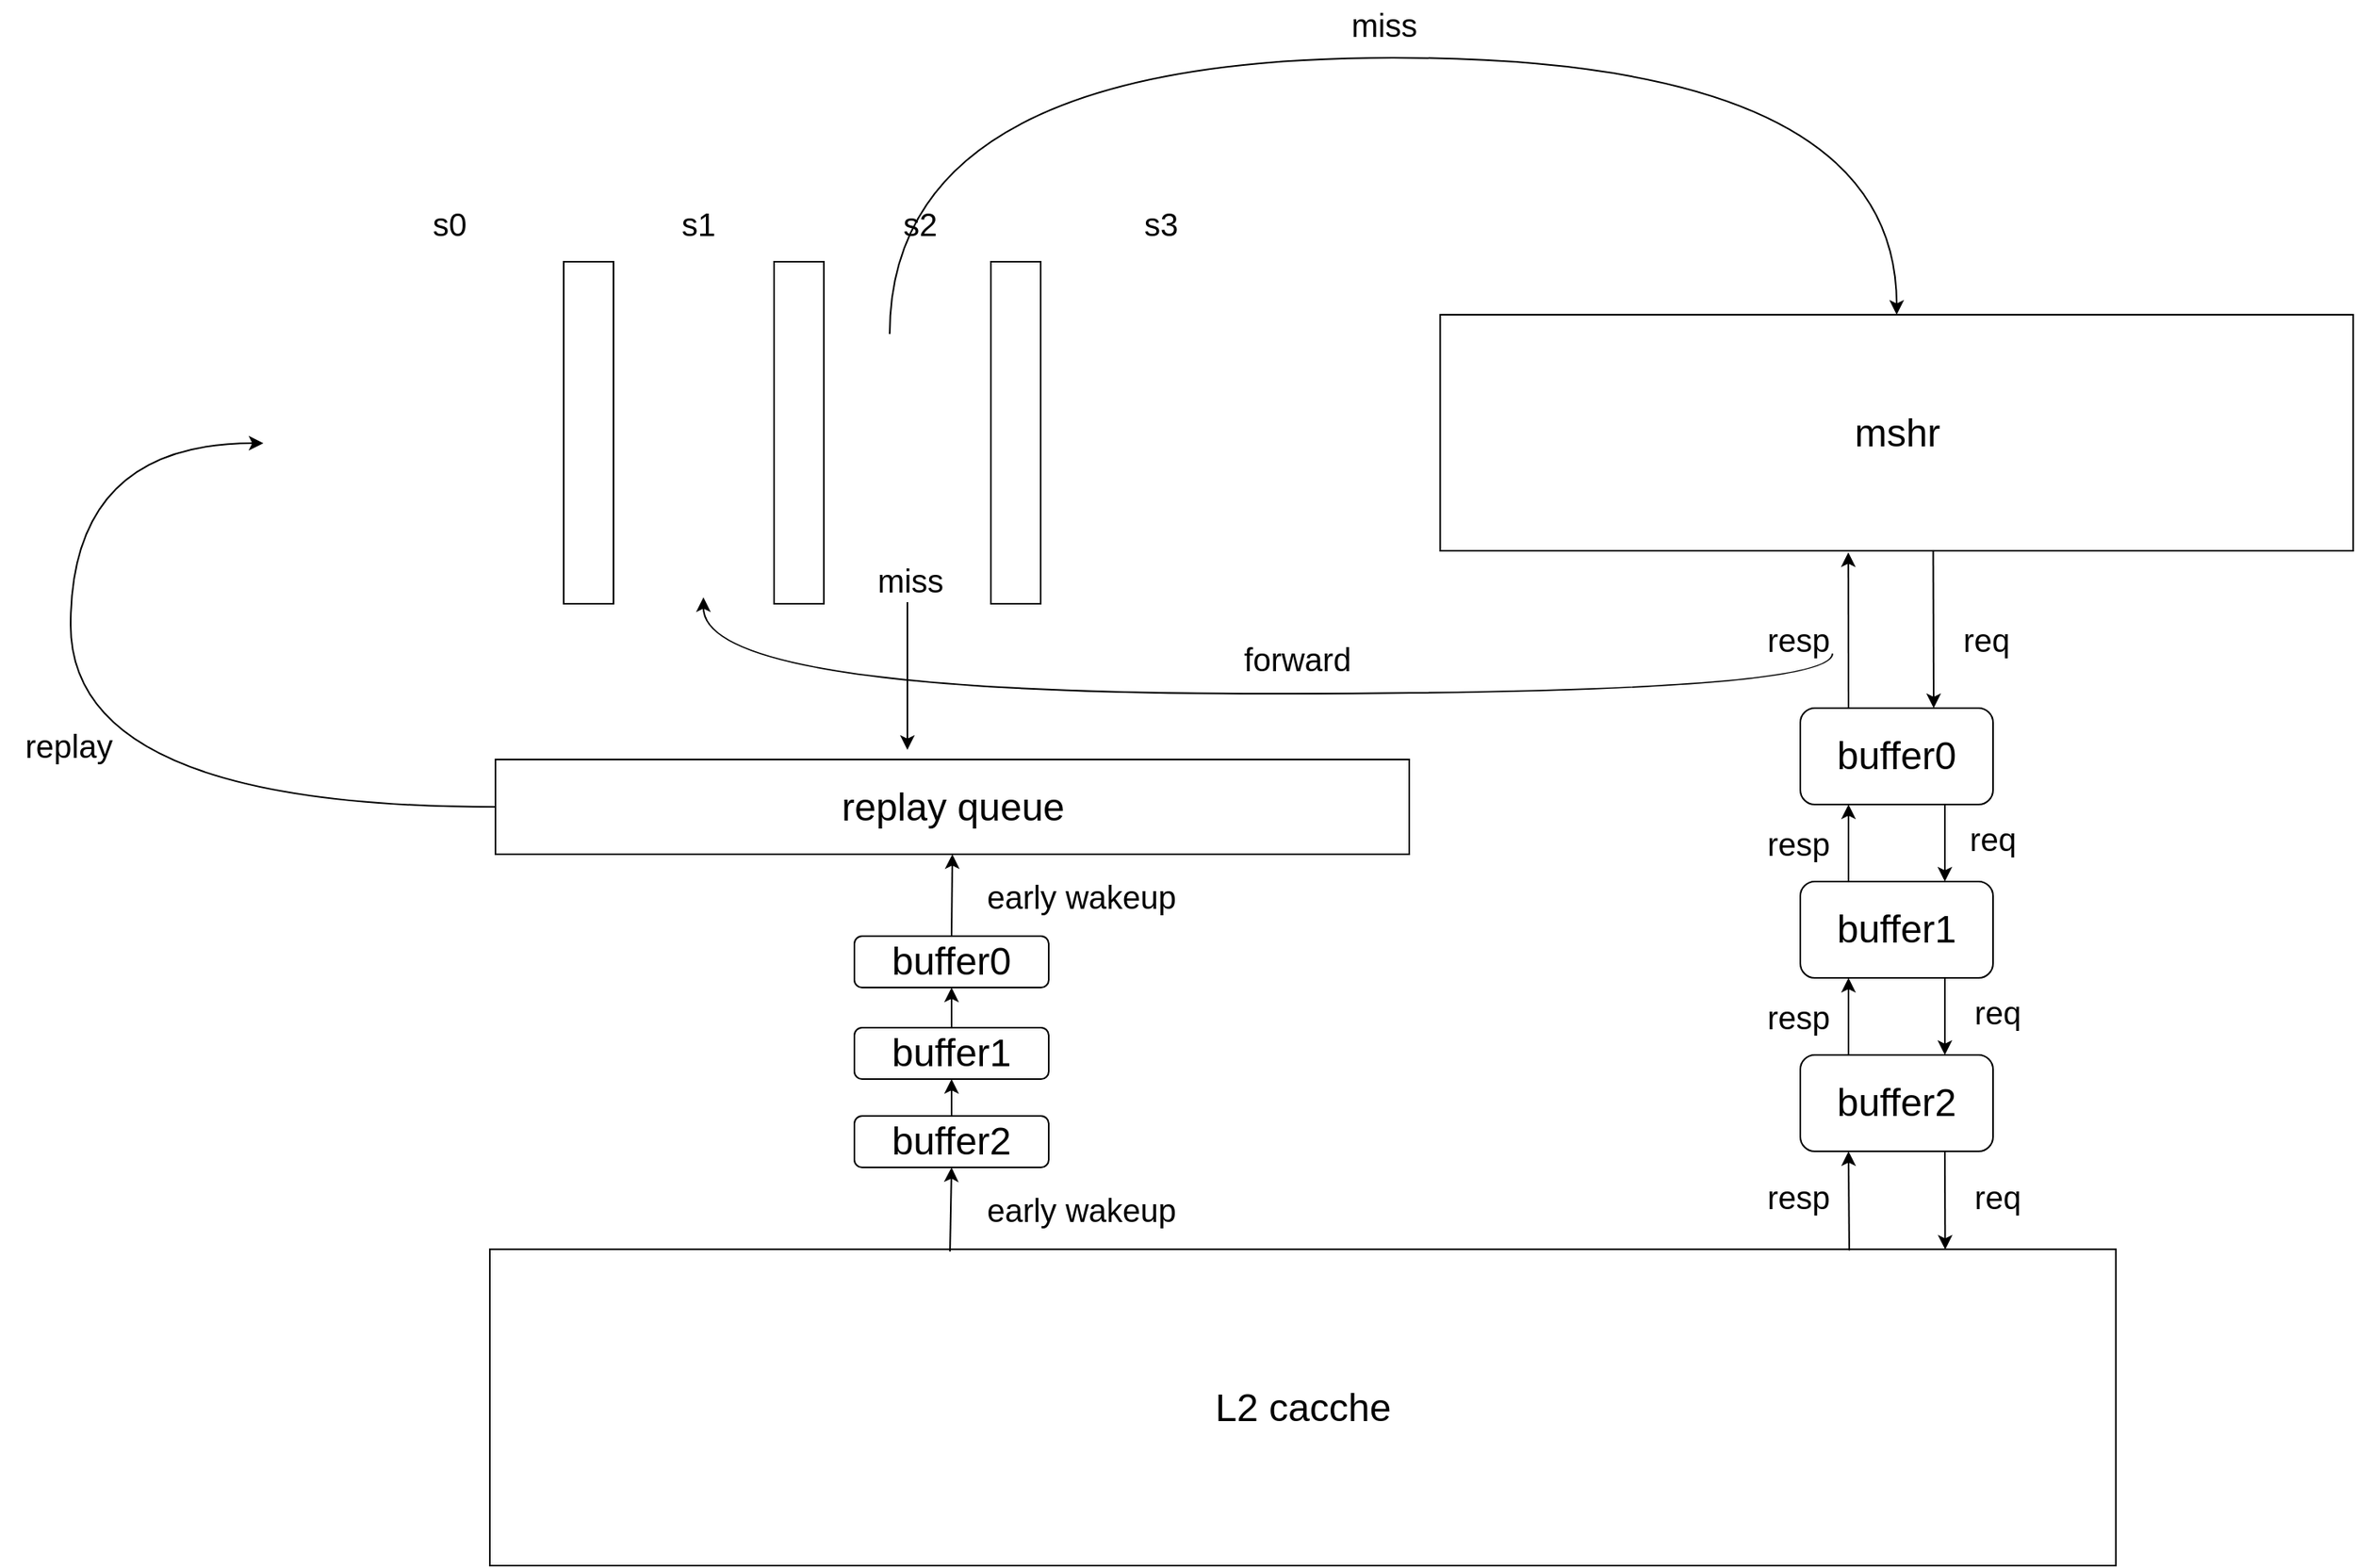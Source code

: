 <mxfile version="21.1.4" type="github">
  <diagram name="第 1 页" id="Qr6vakDrju1xn6KvEsF8">
    <mxGraphModel dx="2074" dy="1060" grid="0" gridSize="10" guides="1" tooltips="1" connect="1" arrows="1" fold="1" page="1" pageScale="1" pageWidth="2339" pageHeight="3300" math="0" shadow="0">
      <root>
        <mxCell id="0" />
        <mxCell id="1" parent="0" />
        <mxCell id="yIvQLH9KiMLjOAJsWwCe-1" value="" style="rounded=0;whiteSpace=wrap;html=1;" parent="1" vertex="1">
          <mxGeometry x="431" y="246" width="31" height="213" as="geometry" />
        </mxCell>
        <mxCell id="yIvQLH9KiMLjOAJsWwCe-2" value="" style="rounded=0;whiteSpace=wrap;html=1;" parent="1" vertex="1">
          <mxGeometry x="562" y="246" width="31" height="213" as="geometry" />
        </mxCell>
        <mxCell id="yIvQLH9KiMLjOAJsWwCe-3" value="" style="rounded=0;whiteSpace=wrap;html=1;" parent="1" vertex="1">
          <mxGeometry x="697" y="246" width="31" height="213" as="geometry" />
        </mxCell>
        <mxCell id="yIvQLH9KiMLjOAJsWwCe-5" value="&lt;font style=&quot;font-size: 20px;&quot;&gt;s0&lt;/font&gt;" style="text;html=1;strokeColor=none;fillColor=none;align=center;verticalAlign=middle;whiteSpace=wrap;rounded=0;" parent="1" vertex="1">
          <mxGeometry x="330" y="207" width="60" height="30" as="geometry" />
        </mxCell>
        <mxCell id="yIvQLH9KiMLjOAJsWwCe-6" value="&lt;span style=&quot;font-size: 20px;&quot;&gt;s1&lt;/span&gt;" style="text;html=1;strokeColor=none;fillColor=none;align=center;verticalAlign=middle;whiteSpace=wrap;rounded=0;" parent="1" vertex="1">
          <mxGeometry x="485" y="207" width="60" height="30" as="geometry" />
        </mxCell>
        <mxCell id="yIvQLH9KiMLjOAJsWwCe-7" value="&lt;font style=&quot;font-size: 20px;&quot;&gt;s2&lt;/font&gt;" style="text;html=1;strokeColor=none;fillColor=none;align=center;verticalAlign=middle;whiteSpace=wrap;rounded=0;" parent="1" vertex="1">
          <mxGeometry x="623" y="207" width="60" height="30" as="geometry" />
        </mxCell>
        <mxCell id="yIvQLH9KiMLjOAJsWwCe-8" value="&lt;font style=&quot;font-size: 20px;&quot;&gt;s3&lt;/font&gt;" style="text;html=1;strokeColor=none;fillColor=none;align=center;verticalAlign=middle;whiteSpace=wrap;rounded=0;" parent="1" vertex="1">
          <mxGeometry x="773" y="207" width="60" height="30" as="geometry" />
        </mxCell>
        <mxCell id="yIvQLH9KiMLjOAJsWwCe-9" value="&lt;font style=&quot;font-size: 24px;&quot;&gt;mshr&lt;/font&gt;" style="rounded=0;whiteSpace=wrap;html=1;" parent="1" vertex="1">
          <mxGeometry x="976.75" y="279" width="568.5" height="147" as="geometry" />
        </mxCell>
        <mxCell id="yIvQLH9KiMLjOAJsWwCe-10" value="&lt;font style=&quot;font-size: 24px;&quot;&gt;buffer0&lt;/font&gt;" style="rounded=1;whiteSpace=wrap;html=1;" parent="1" vertex="1">
          <mxGeometry x="1201" y="524" width="120" height="60" as="geometry" />
        </mxCell>
        <mxCell id="yIvQLH9KiMLjOAJsWwCe-11" value="&lt;font style=&quot;font-size: 24px;&quot;&gt;buffer1&lt;/font&gt;" style="rounded=1;whiteSpace=wrap;html=1;" parent="1" vertex="1">
          <mxGeometry x="1201" y="632" width="120" height="60" as="geometry" />
        </mxCell>
        <mxCell id="yIvQLH9KiMLjOAJsWwCe-12" value="&lt;font style=&quot;font-size: 24px;&quot;&gt;buffer2&lt;/font&gt;" style="rounded=1;whiteSpace=wrap;html=1;" parent="1" vertex="1">
          <mxGeometry x="1201" y="740" width="120" height="60" as="geometry" />
        </mxCell>
        <mxCell id="yIvQLH9KiMLjOAJsWwCe-13" value="&lt;font style=&quot;font-size: 24px;&quot;&gt;L2 cacche&lt;/font&gt;" style="rounded=0;whiteSpace=wrap;html=1;" parent="1" vertex="1">
          <mxGeometry x="385" y="861" width="1012.5" height="197" as="geometry" />
        </mxCell>
        <mxCell id="yIvQLH9KiMLjOAJsWwCe-14" value="" style="endArrow=classic;html=1;rounded=0;exitX=0.54;exitY=1;exitDx=0;exitDy=0;exitPerimeter=0;entryX=0.692;entryY=0;entryDx=0;entryDy=0;entryPerimeter=0;" parent="1" source="yIvQLH9KiMLjOAJsWwCe-9" target="yIvQLH9KiMLjOAJsWwCe-10" edge="1">
          <mxGeometry width="50" height="50" relative="1" as="geometry">
            <mxPoint x="1642" y="538" as="sourcePoint" />
            <mxPoint x="1692" y="488" as="targetPoint" />
          </mxGeometry>
        </mxCell>
        <mxCell id="yIvQLH9KiMLjOAJsWwCe-15" value="" style="endArrow=classic;html=1;rounded=0;exitX=0.75;exitY=1;exitDx=0;exitDy=0;entryX=0.75;entryY=0;entryDx=0;entryDy=0;" parent="1" source="yIvQLH9KiMLjOAJsWwCe-10" target="yIvQLH9KiMLjOAJsWwCe-11" edge="1">
          <mxGeometry width="50" height="50" relative="1" as="geometry">
            <mxPoint x="1531" y="549" as="sourcePoint" />
            <mxPoint x="1531" y="711" as="targetPoint" />
          </mxGeometry>
        </mxCell>
        <mxCell id="yIvQLH9KiMLjOAJsWwCe-16" value="" style="endArrow=classic;html=1;rounded=0;exitX=0.75;exitY=1;exitDx=0;exitDy=0;entryX=0.75;entryY=0;entryDx=0;entryDy=0;" parent="1" source="yIvQLH9KiMLjOAJsWwCe-11" target="yIvQLH9KiMLjOAJsWwCe-12" edge="1">
          <mxGeometry width="50" height="50" relative="1" as="geometry">
            <mxPoint x="1436" y="644" as="sourcePoint" />
            <mxPoint x="1436" y="692" as="targetPoint" />
          </mxGeometry>
        </mxCell>
        <mxCell id="yIvQLH9KiMLjOAJsWwCe-17" value="" style="endArrow=classic;html=1;rounded=0;exitX=0.75;exitY=1;exitDx=0;exitDy=0;entryX=0.895;entryY=0.001;entryDx=0;entryDy=0;entryPerimeter=0;" parent="1" source="yIvQLH9KiMLjOAJsWwCe-12" target="yIvQLH9KiMLjOAJsWwCe-13" edge="1">
          <mxGeometry width="50" height="50" relative="1" as="geometry">
            <mxPoint x="1432" y="752" as="sourcePoint" />
            <mxPoint x="1432" y="800" as="targetPoint" />
          </mxGeometry>
        </mxCell>
        <mxCell id="yIvQLH9KiMLjOAJsWwCe-18" value="" style="endArrow=classic;html=1;rounded=0;exitX=0.836;exitY=0.004;exitDx=0;exitDy=0;entryX=0.25;entryY=1;entryDx=0;entryDy=0;exitPerimeter=0;" parent="1" source="yIvQLH9KiMLjOAJsWwCe-13" target="yIvQLH9KiMLjOAJsWwCe-12" edge="1">
          <mxGeometry width="50" height="50" relative="1" as="geometry">
            <mxPoint x="1301" y="810" as="sourcePoint" />
            <mxPoint x="1301" y="871" as="targetPoint" />
          </mxGeometry>
        </mxCell>
        <mxCell id="yIvQLH9KiMLjOAJsWwCe-19" value="" style="endArrow=classic;html=1;rounded=0;exitX=0.25;exitY=0;exitDx=0;exitDy=0;entryX=0.25;entryY=1;entryDx=0;entryDy=0;" parent="1" source="yIvQLH9KiMLjOAJsWwCe-12" target="yIvQLH9KiMLjOAJsWwCe-11" edge="1">
          <mxGeometry width="50" height="50" relative="1" as="geometry">
            <mxPoint x="1241" y="872" as="sourcePoint" />
            <mxPoint x="1241" y="810" as="targetPoint" />
          </mxGeometry>
        </mxCell>
        <mxCell id="yIvQLH9KiMLjOAJsWwCe-20" value="" style="endArrow=classic;html=1;rounded=0;entryX=0.25;entryY=1;entryDx=0;entryDy=0;exitX=0.25;exitY=0;exitDx=0;exitDy=0;" parent="1" source="yIvQLH9KiMLjOAJsWwCe-11" target="yIvQLH9KiMLjOAJsWwCe-10" edge="1">
          <mxGeometry width="50" height="50" relative="1" as="geometry">
            <mxPoint x="1261" y="623" as="sourcePoint" />
            <mxPoint x="1241" y="702" as="targetPoint" />
          </mxGeometry>
        </mxCell>
        <mxCell id="yIvQLH9KiMLjOAJsWwCe-21" value="" style="endArrow=classic;html=1;rounded=0;exitX=0.25;exitY=0;exitDx=0;exitDy=0;entryX=0.447;entryY=1.007;entryDx=0;entryDy=0;entryPerimeter=0;" parent="1" source="yIvQLH9KiMLjOAJsWwCe-10" target="yIvQLH9KiMLjOAJsWwCe-9" edge="1">
          <mxGeometry width="50" height="50" relative="1" as="geometry">
            <mxPoint x="1234" y="494" as="sourcePoint" />
            <mxPoint x="1225" y="433" as="targetPoint" />
          </mxGeometry>
        </mxCell>
        <mxCell id="yIvQLH9KiMLjOAJsWwCe-22" value="" style="endArrow=classic;html=1;rounded=0;entryX=0.5;entryY=0;entryDx=0;entryDy=0;edgeStyle=orthogonalEdgeStyle;curved=1;" parent="1" target="yIvQLH9KiMLjOAJsWwCe-9" edge="1">
          <mxGeometry width="50" height="50" relative="1" as="geometry">
            <mxPoint x="634" y="291" as="sourcePoint" />
            <mxPoint x="914" y="48" as="targetPoint" />
            <Array as="points">
              <mxPoint x="634" y="119" />
              <mxPoint x="1261" y="119" />
            </Array>
          </mxGeometry>
        </mxCell>
        <mxCell id="yIvQLH9KiMLjOAJsWwCe-23" value="&lt;span style=&quot;font-size: 24px;&quot;&gt;replay queue&lt;/span&gt;" style="rounded=0;whiteSpace=wrap;html=1;" parent="1" vertex="1">
          <mxGeometry x="388.5" y="556" width="569" height="59" as="geometry" />
        </mxCell>
        <mxCell id="yIvQLH9KiMLjOAJsWwCe-25" value="&lt;font style=&quot;font-size: 24px;&quot;&gt;buffer0&lt;/font&gt;" style="rounded=1;whiteSpace=wrap;html=1;" parent="1" vertex="1">
          <mxGeometry x="612" y="666" width="121" height="32" as="geometry" />
        </mxCell>
        <mxCell id="yIvQLH9KiMLjOAJsWwCe-28" value="&lt;font style=&quot;font-size: 24px;&quot;&gt;buffer1&lt;/font&gt;" style="rounded=1;whiteSpace=wrap;html=1;" parent="1" vertex="1">
          <mxGeometry x="612" y="723" width="121" height="32" as="geometry" />
        </mxCell>
        <mxCell id="yIvQLH9KiMLjOAJsWwCe-29" value="&lt;font style=&quot;font-size: 24px;&quot;&gt;buffer2&lt;/font&gt;" style="rounded=1;whiteSpace=wrap;html=1;" parent="1" vertex="1">
          <mxGeometry x="612" y="778" width="121" height="32" as="geometry" />
        </mxCell>
        <mxCell id="yIvQLH9KiMLjOAJsWwCe-30" value="" style="endArrow=classic;html=1;rounded=0;entryX=0.5;entryY=1;entryDx=0;entryDy=0;exitX=0.283;exitY=0.007;exitDx=0;exitDy=0;exitPerimeter=0;" parent="1" source="yIvQLH9KiMLjOAJsWwCe-13" target="yIvQLH9KiMLjOAJsWwCe-29" edge="1">
          <mxGeometry width="50" height="50" relative="1" as="geometry">
            <mxPoint x="673" y="857" as="sourcePoint" />
            <mxPoint x="660" y="855" as="targetPoint" />
          </mxGeometry>
        </mxCell>
        <mxCell id="yIvQLH9KiMLjOAJsWwCe-31" value="" style="endArrow=classic;html=1;rounded=0;entryX=0.5;entryY=1;entryDx=0;entryDy=0;exitX=0.5;exitY=0;exitDx=0;exitDy=0;" parent="1" source="yIvQLH9KiMLjOAJsWwCe-29" target="yIvQLH9KiMLjOAJsWwCe-28" edge="1">
          <mxGeometry width="50" height="50" relative="1" as="geometry">
            <mxPoint x="676" y="786" as="sourcePoint" />
            <mxPoint x="683" y="827" as="targetPoint" />
          </mxGeometry>
        </mxCell>
        <mxCell id="yIvQLH9KiMLjOAJsWwCe-32" value="" style="endArrow=classic;html=1;rounded=0;entryX=0.5;entryY=1;entryDx=0;entryDy=0;exitX=0.5;exitY=0;exitDx=0;exitDy=0;" parent="1" source="yIvQLH9KiMLjOAJsWwCe-28" target="yIvQLH9KiMLjOAJsWwCe-25" edge="1">
          <mxGeometry width="50" height="50" relative="1" as="geometry">
            <mxPoint x="683" y="795" as="sourcePoint" />
            <mxPoint x="683" y="774" as="targetPoint" />
          </mxGeometry>
        </mxCell>
        <mxCell id="yIvQLH9KiMLjOAJsWwCe-33" value="" style="endArrow=classic;html=1;rounded=0;entryX=0.5;entryY=1;entryDx=0;entryDy=0;exitX=0.5;exitY=0;exitDx=0;exitDy=0;" parent="1" source="yIvQLH9KiMLjOAJsWwCe-25" target="yIvQLH9KiMLjOAJsWwCe-23" edge="1">
          <mxGeometry width="50" height="50" relative="1" as="geometry">
            <mxPoint x="693" y="805" as="sourcePoint" />
            <mxPoint x="693" y="784" as="targetPoint" />
          </mxGeometry>
        </mxCell>
        <mxCell id="yIvQLH9KiMLjOAJsWwCe-34" value="" style="endArrow=classic;html=1;rounded=0;edgeStyle=orthogonalEdgeStyle;curved=1;exitX=0;exitY=0.5;exitDx=0;exitDy=0;" parent="1" source="yIvQLH9KiMLjOAJsWwCe-23" edge="1">
          <mxGeometry width="50" height="50" relative="1" as="geometry">
            <mxPoint x="639" y="522" as="sourcePoint" />
            <mxPoint x="244" y="359" as="targetPoint" />
            <Array as="points">
              <mxPoint x="124" y="586" />
              <mxPoint x="124" y="359" />
            </Array>
          </mxGeometry>
        </mxCell>
        <mxCell id="yIvQLH9KiMLjOAJsWwCe-36" value="" style="endArrow=classic;html=1;rounded=0;edgeStyle=orthogonalEdgeStyle;curved=1;" parent="1" edge="1">
          <mxGeometry width="50" height="50" relative="1" as="geometry">
            <mxPoint x="1221" y="490" as="sourcePoint" />
            <mxPoint x="518" y="455" as="targetPoint" />
            <Array as="points">
              <mxPoint x="1221" y="515" />
              <mxPoint x="518" y="515" />
            </Array>
          </mxGeometry>
        </mxCell>
        <mxCell id="yIvQLH9KiMLjOAJsWwCe-37" value="&lt;font style=&quot;font-size: 20px;&quot;&gt;miss&lt;/font&gt;" style="text;html=1;strokeColor=none;fillColor=none;align=center;verticalAlign=middle;whiteSpace=wrap;rounded=0;" parent="1" vertex="1">
          <mxGeometry x="912" y="83" width="60" height="30" as="geometry" />
        </mxCell>
        <mxCell id="yIvQLH9KiMLjOAJsWwCe-38" value="&lt;font style=&quot;font-size: 20px;&quot;&gt;req&lt;/font&gt;" style="text;html=1;strokeColor=none;fillColor=none;align=center;verticalAlign=middle;whiteSpace=wrap;rounded=0;" parent="1" vertex="1">
          <mxGeometry x="1287" y="466" width="60" height="30" as="geometry" />
        </mxCell>
        <mxCell id="yIvQLH9KiMLjOAJsWwCe-39" value="&lt;font style=&quot;font-size: 20px;&quot;&gt;req&lt;/font&gt;" style="text;html=1;strokeColor=none;fillColor=none;align=center;verticalAlign=middle;whiteSpace=wrap;rounded=0;" parent="1" vertex="1">
          <mxGeometry x="1291" y="590" width="60" height="30" as="geometry" />
        </mxCell>
        <mxCell id="yIvQLH9KiMLjOAJsWwCe-40" value="&lt;font style=&quot;font-size: 20px;&quot;&gt;req&lt;/font&gt;" style="text;html=1;strokeColor=none;fillColor=none;align=center;verticalAlign=middle;whiteSpace=wrap;rounded=0;" parent="1" vertex="1">
          <mxGeometry x="1294" y="698" width="60" height="30" as="geometry" />
        </mxCell>
        <mxCell id="yIvQLH9KiMLjOAJsWwCe-41" value="&lt;font style=&quot;font-size: 20px;&quot;&gt;req&lt;/font&gt;" style="text;html=1;strokeColor=none;fillColor=none;align=center;verticalAlign=middle;whiteSpace=wrap;rounded=0;" parent="1" vertex="1">
          <mxGeometry x="1294" y="813" width="60" height="30" as="geometry" />
        </mxCell>
        <mxCell id="yIvQLH9KiMLjOAJsWwCe-42" value="&lt;font style=&quot;font-size: 20px;&quot;&gt;resp&lt;/font&gt;" style="text;html=1;strokeColor=none;fillColor=none;align=center;verticalAlign=middle;whiteSpace=wrap;rounded=0;" parent="1" vertex="1">
          <mxGeometry x="1170" y="813" width="60" height="30" as="geometry" />
        </mxCell>
        <mxCell id="yIvQLH9KiMLjOAJsWwCe-43" value="&lt;font style=&quot;font-size: 20px;&quot;&gt;resp&lt;/font&gt;" style="text;html=1;strokeColor=none;fillColor=none;align=center;verticalAlign=middle;whiteSpace=wrap;rounded=0;" parent="1" vertex="1">
          <mxGeometry x="1170" y="701" width="60" height="30" as="geometry" />
        </mxCell>
        <mxCell id="yIvQLH9KiMLjOAJsWwCe-44" value="&lt;font style=&quot;font-size: 20px;&quot;&gt;resp&lt;/font&gt;" style="text;html=1;strokeColor=none;fillColor=none;align=center;verticalAlign=middle;whiteSpace=wrap;rounded=0;" parent="1" vertex="1">
          <mxGeometry x="1170" y="593" width="60" height="30" as="geometry" />
        </mxCell>
        <mxCell id="yIvQLH9KiMLjOAJsWwCe-45" value="&lt;font style=&quot;font-size: 20px;&quot;&gt;resp&lt;/font&gt;" style="text;html=1;strokeColor=none;fillColor=none;align=center;verticalAlign=middle;whiteSpace=wrap;rounded=0;" parent="1" vertex="1">
          <mxGeometry x="1170" y="466" width="60" height="30" as="geometry" />
        </mxCell>
        <mxCell id="yIvQLH9KiMLjOAJsWwCe-46" value="&lt;font style=&quot;font-size: 20px;&quot;&gt;forward&lt;/font&gt;" style="text;html=1;strokeColor=none;fillColor=none;align=center;verticalAlign=middle;whiteSpace=wrap;rounded=0;" parent="1" vertex="1">
          <mxGeometry x="845" y="473" width="86" height="39" as="geometry" />
        </mxCell>
        <mxCell id="8crFgqfBHU2Xec6mAjXd-1" value="&lt;font style=&quot;font-size: 20px;&quot;&gt;replay&lt;/font&gt;" style="text;html=1;strokeColor=none;fillColor=none;align=center;verticalAlign=middle;whiteSpace=wrap;rounded=0;" vertex="1" parent="1">
          <mxGeometry x="80" y="527" width="86" height="39" as="geometry" />
        </mxCell>
        <mxCell id="8crFgqfBHU2Xec6mAjXd-2" value="&lt;font style=&quot;font-size: 20px;&quot;&gt;early wakeup&lt;/font&gt;" style="text;html=1;strokeColor=none;fillColor=none;align=center;verticalAlign=middle;whiteSpace=wrap;rounded=0;" vertex="1" parent="1">
          <mxGeometry x="670" y="818" width="167" height="35" as="geometry" />
        </mxCell>
        <mxCell id="8crFgqfBHU2Xec6mAjXd-3" value="&lt;font style=&quot;font-size: 20px;&quot;&gt;early wakeup&lt;/font&gt;" style="text;html=1;strokeColor=none;fillColor=none;align=center;verticalAlign=middle;whiteSpace=wrap;rounded=0;" vertex="1" parent="1">
          <mxGeometry x="670" y="623" width="167" height="35" as="geometry" />
        </mxCell>
        <mxCell id="8crFgqfBHU2Xec6mAjXd-4" value="" style="endArrow=classic;html=1;rounded=0;" edge="1" parent="1">
          <mxGeometry width="50" height="50" relative="1" as="geometry">
            <mxPoint x="645" y="458" as="sourcePoint" />
            <mxPoint x="645" y="550" as="targetPoint" />
          </mxGeometry>
        </mxCell>
        <mxCell id="8crFgqfBHU2Xec6mAjXd-5" value="&lt;font style=&quot;font-size: 20px;&quot;&gt;miss&lt;/font&gt;" style="text;html=1;strokeColor=none;fillColor=none;align=center;verticalAlign=middle;whiteSpace=wrap;rounded=0;" vertex="1" parent="1">
          <mxGeometry x="617" y="429" width="60" height="30" as="geometry" />
        </mxCell>
      </root>
    </mxGraphModel>
  </diagram>
</mxfile>
